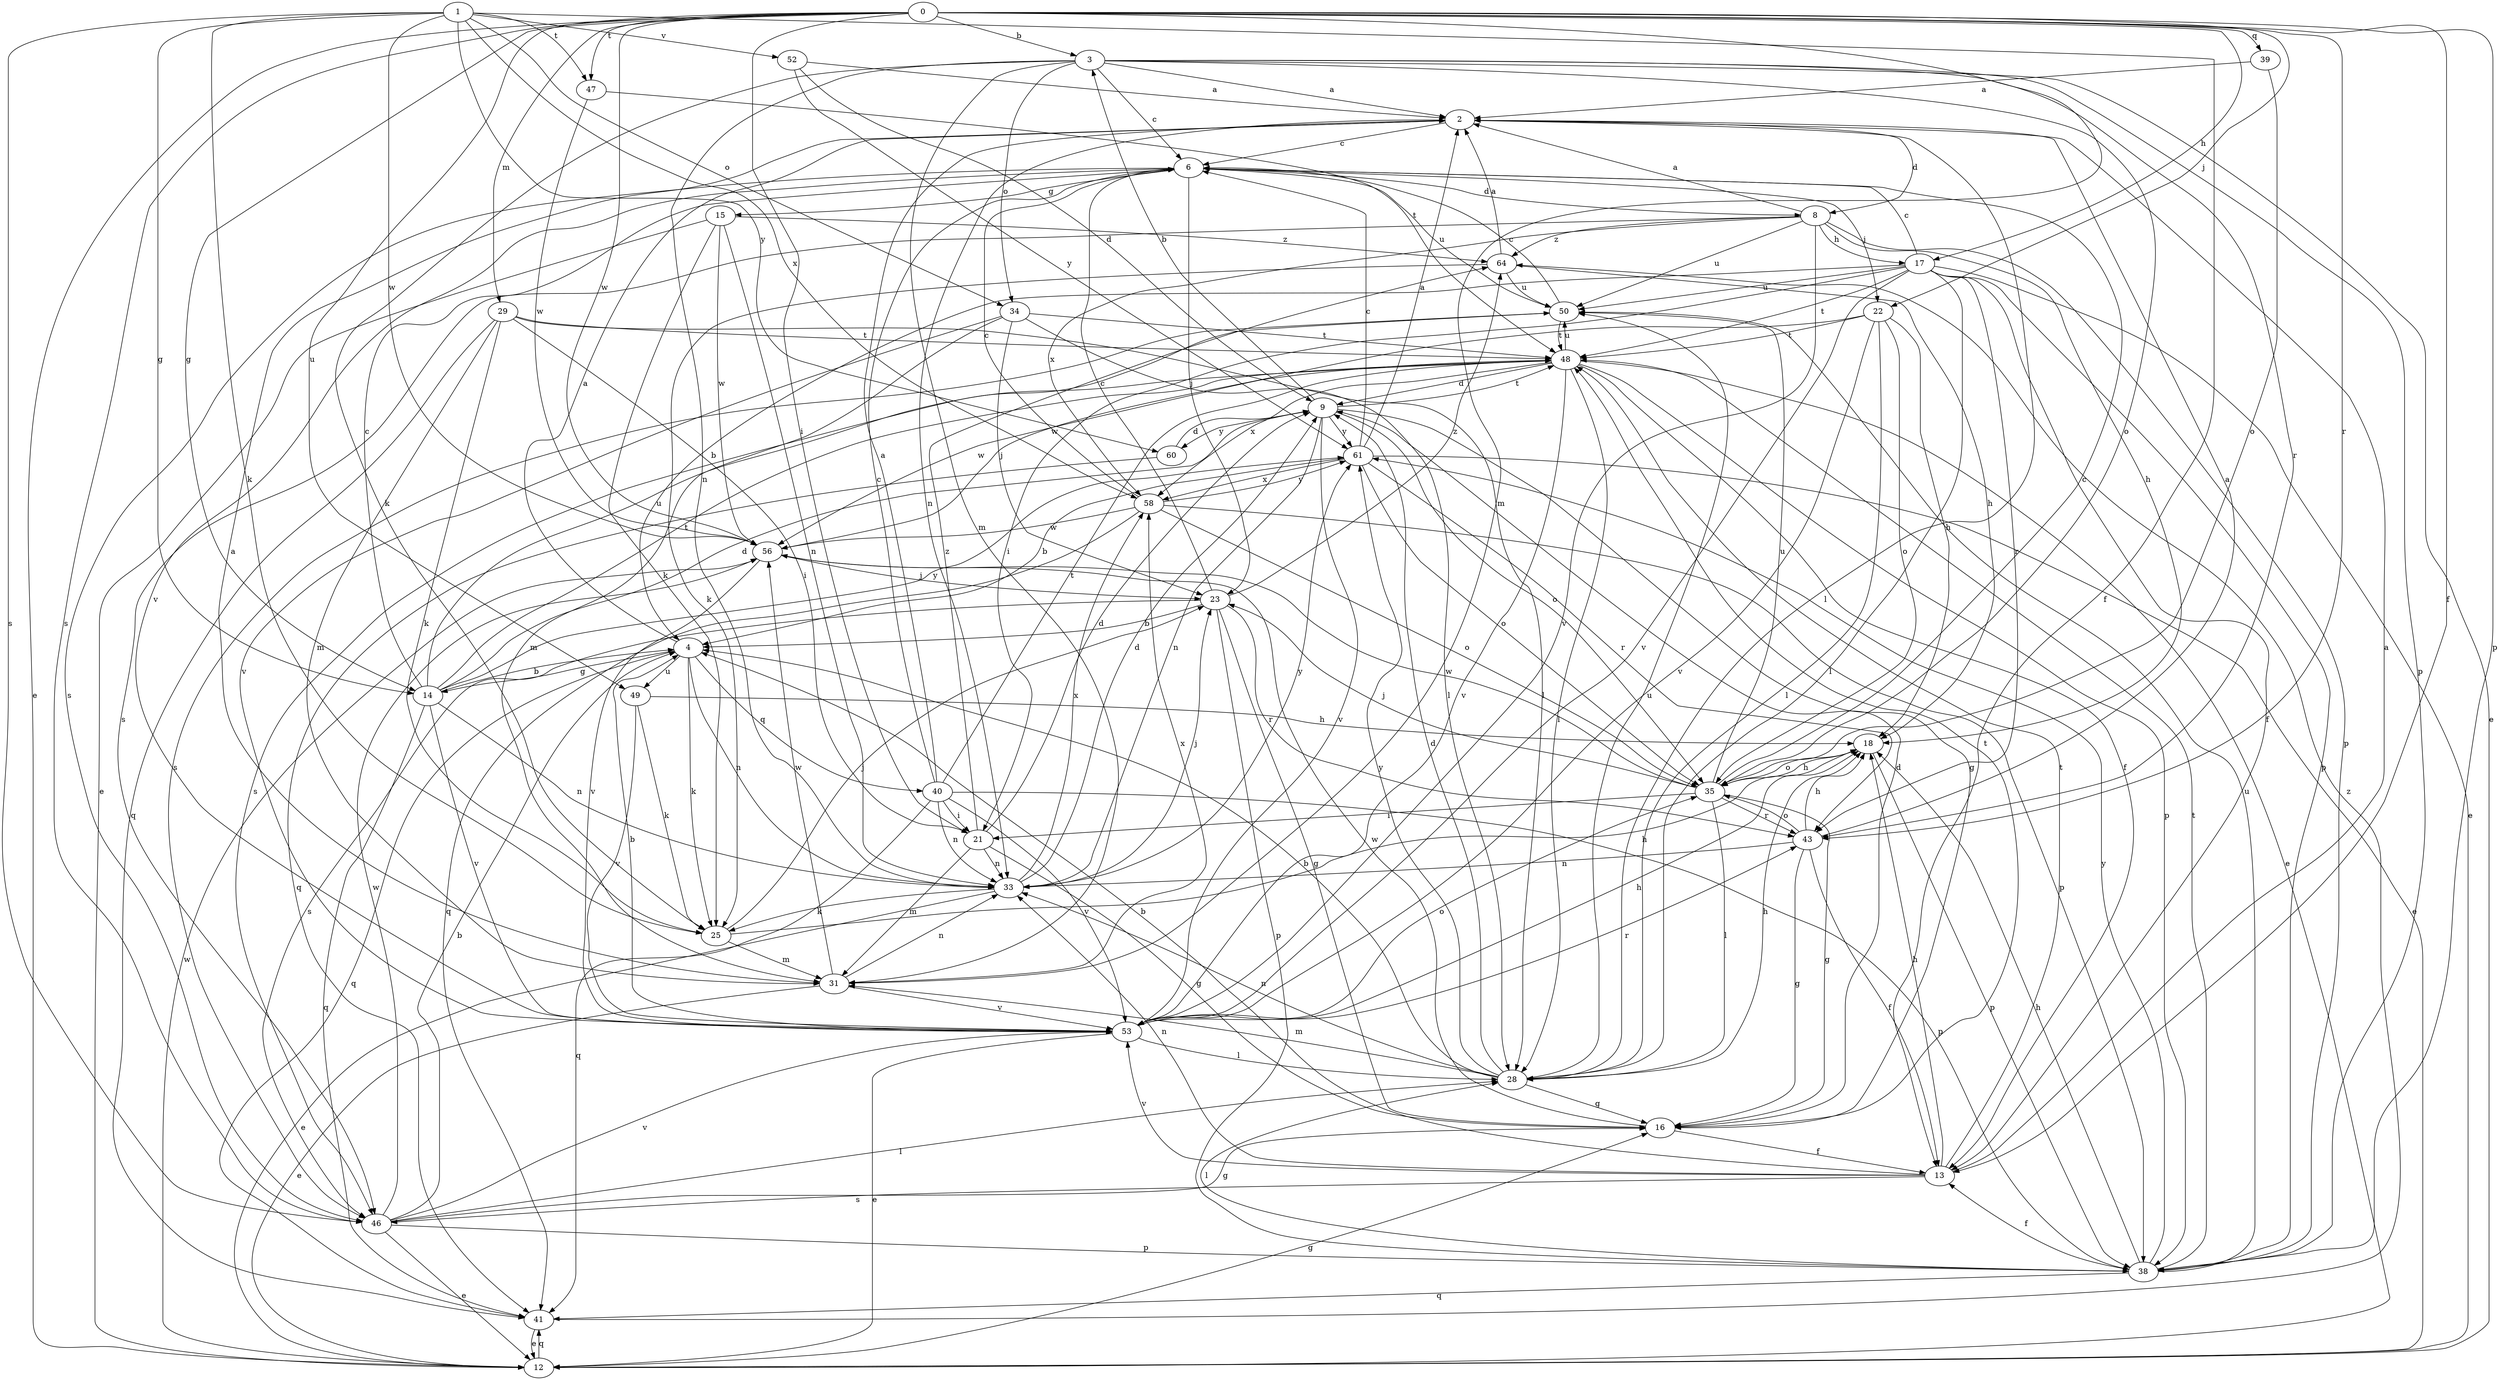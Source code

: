strict digraph  {
0;
1;
2;
3;
4;
6;
8;
9;
12;
13;
14;
15;
16;
17;
18;
21;
22;
23;
25;
28;
29;
31;
33;
34;
35;
38;
39;
40;
41;
43;
46;
47;
48;
49;
50;
52;
53;
56;
58;
60;
61;
64;
0 -> 3  [label=b];
0 -> 12  [label=e];
0 -> 13  [label=f];
0 -> 14  [label=g];
0 -> 17  [label=h];
0 -> 21  [label=i];
0 -> 22  [label=j];
0 -> 29  [label=m];
0 -> 31  [label=m];
0 -> 38  [label=p];
0 -> 39  [label=q];
0 -> 43  [label=r];
0 -> 46  [label=s];
0 -> 47  [label=t];
0 -> 49  [label=u];
0 -> 56  [label=w];
1 -> 13  [label=f];
1 -> 14  [label=g];
1 -> 25  [label=k];
1 -> 34  [label=o];
1 -> 46  [label=s];
1 -> 47  [label=t];
1 -> 52  [label=v];
1 -> 56  [label=w];
1 -> 58  [label=x];
1 -> 60  [label=y];
2 -> 6  [label=c];
2 -> 8  [label=d];
2 -> 28  [label=l];
2 -> 33  [label=n];
3 -> 2  [label=a];
3 -> 6  [label=c];
3 -> 12  [label=e];
3 -> 25  [label=k];
3 -> 31  [label=m];
3 -> 33  [label=n];
3 -> 34  [label=o];
3 -> 35  [label=o];
3 -> 38  [label=p];
3 -> 43  [label=r];
4 -> 2  [label=a];
4 -> 14  [label=g];
4 -> 25  [label=k];
4 -> 33  [label=n];
4 -> 40  [label=q];
4 -> 41  [label=q];
4 -> 49  [label=u];
6 -> 8  [label=d];
6 -> 15  [label=g];
6 -> 22  [label=j];
6 -> 23  [label=j];
6 -> 46  [label=s];
6 -> 50  [label=u];
6 -> 53  [label=v];
8 -> 2  [label=a];
8 -> 17  [label=h];
8 -> 18  [label=h];
8 -> 38  [label=p];
8 -> 46  [label=s];
8 -> 50  [label=u];
8 -> 53  [label=v];
8 -> 58  [label=x];
8 -> 64  [label=z];
9 -> 3  [label=b];
9 -> 16  [label=g];
9 -> 33  [label=n];
9 -> 35  [label=o];
9 -> 48  [label=t];
9 -> 53  [label=v];
9 -> 60  [label=y];
9 -> 61  [label=y];
12 -> 16  [label=g];
12 -> 41  [label=q];
12 -> 56  [label=w];
13 -> 2  [label=a];
13 -> 4  [label=b];
13 -> 18  [label=h];
13 -> 33  [label=n];
13 -> 46  [label=s];
13 -> 48  [label=t];
13 -> 53  [label=v];
14 -> 4  [label=b];
14 -> 6  [label=c];
14 -> 9  [label=d];
14 -> 33  [label=n];
14 -> 41  [label=q];
14 -> 48  [label=t];
14 -> 50  [label=u];
14 -> 53  [label=v];
14 -> 61  [label=y];
15 -> 12  [label=e];
15 -> 25  [label=k];
15 -> 33  [label=n];
15 -> 56  [label=w];
15 -> 64  [label=z];
16 -> 9  [label=d];
16 -> 13  [label=f];
16 -> 48  [label=t];
16 -> 56  [label=w];
17 -> 4  [label=b];
17 -> 6  [label=c];
17 -> 12  [label=e];
17 -> 13  [label=f];
17 -> 21  [label=i];
17 -> 28  [label=l];
17 -> 38  [label=p];
17 -> 43  [label=r];
17 -> 48  [label=t];
17 -> 50  [label=u];
17 -> 53  [label=v];
18 -> 35  [label=o];
18 -> 38  [label=p];
21 -> 9  [label=d];
21 -> 16  [label=g];
21 -> 31  [label=m];
21 -> 33  [label=n];
21 -> 64  [label=z];
22 -> 18  [label=h];
22 -> 28  [label=l];
22 -> 35  [label=o];
22 -> 48  [label=t];
22 -> 53  [label=v];
22 -> 56  [label=w];
23 -> 4  [label=b];
23 -> 6  [label=c];
23 -> 16  [label=g];
23 -> 38  [label=p];
23 -> 43  [label=r];
23 -> 46  [label=s];
23 -> 64  [label=z];
25 -> 18  [label=h];
25 -> 23  [label=j];
25 -> 31  [label=m];
28 -> 4  [label=b];
28 -> 9  [label=d];
28 -> 16  [label=g];
28 -> 18  [label=h];
28 -> 31  [label=m];
28 -> 33  [label=n];
28 -> 50  [label=u];
28 -> 61  [label=y];
29 -> 21  [label=i];
29 -> 25  [label=k];
29 -> 28  [label=l];
29 -> 31  [label=m];
29 -> 41  [label=q];
29 -> 48  [label=t];
31 -> 2  [label=a];
31 -> 12  [label=e];
31 -> 33  [label=n];
31 -> 53  [label=v];
31 -> 56  [label=w];
31 -> 58  [label=x];
33 -> 9  [label=d];
33 -> 12  [label=e];
33 -> 23  [label=j];
33 -> 25  [label=k];
33 -> 58  [label=x];
33 -> 61  [label=y];
34 -> 23  [label=j];
34 -> 28  [label=l];
34 -> 31  [label=m];
34 -> 48  [label=t];
34 -> 53  [label=v];
35 -> 6  [label=c];
35 -> 16  [label=g];
35 -> 18  [label=h];
35 -> 21  [label=i];
35 -> 23  [label=j];
35 -> 28  [label=l];
35 -> 43  [label=r];
35 -> 50  [label=u];
35 -> 56  [label=w];
38 -> 13  [label=f];
38 -> 18  [label=h];
38 -> 28  [label=l];
38 -> 41  [label=q];
38 -> 48  [label=t];
38 -> 50  [label=u];
38 -> 61  [label=y];
39 -> 2  [label=a];
39 -> 35  [label=o];
40 -> 2  [label=a];
40 -> 6  [label=c];
40 -> 21  [label=i];
40 -> 33  [label=n];
40 -> 38  [label=p];
40 -> 41  [label=q];
40 -> 48  [label=t];
40 -> 53  [label=v];
41 -> 12  [label=e];
41 -> 64  [label=z];
43 -> 2  [label=a];
43 -> 13  [label=f];
43 -> 16  [label=g];
43 -> 18  [label=h];
43 -> 33  [label=n];
43 -> 35  [label=o];
46 -> 4  [label=b];
46 -> 12  [label=e];
46 -> 16  [label=g];
46 -> 28  [label=l];
46 -> 38  [label=p];
46 -> 53  [label=v];
46 -> 56  [label=w];
47 -> 48  [label=t];
47 -> 56  [label=w];
48 -> 9  [label=d];
48 -> 12  [label=e];
48 -> 13  [label=f];
48 -> 28  [label=l];
48 -> 38  [label=p];
48 -> 46  [label=s];
48 -> 50  [label=u];
48 -> 53  [label=v];
48 -> 56  [label=w];
48 -> 58  [label=x];
49 -> 18  [label=h];
49 -> 25  [label=k];
49 -> 53  [label=v];
50 -> 6  [label=c];
50 -> 46  [label=s];
50 -> 48  [label=t];
52 -> 2  [label=a];
52 -> 9  [label=d];
52 -> 61  [label=y];
53 -> 4  [label=b];
53 -> 12  [label=e];
53 -> 18  [label=h];
53 -> 28  [label=l];
53 -> 35  [label=o];
53 -> 43  [label=r];
56 -> 23  [label=j];
56 -> 53  [label=v];
58 -> 6  [label=c];
58 -> 35  [label=o];
58 -> 38  [label=p];
58 -> 41  [label=q];
58 -> 56  [label=w];
58 -> 61  [label=y];
60 -> 9  [label=d];
60 -> 41  [label=q];
61 -> 2  [label=a];
61 -> 4  [label=b];
61 -> 6  [label=c];
61 -> 12  [label=e];
61 -> 35  [label=o];
61 -> 43  [label=r];
61 -> 58  [label=x];
64 -> 2  [label=a];
64 -> 18  [label=h];
64 -> 25  [label=k];
64 -> 50  [label=u];
}
